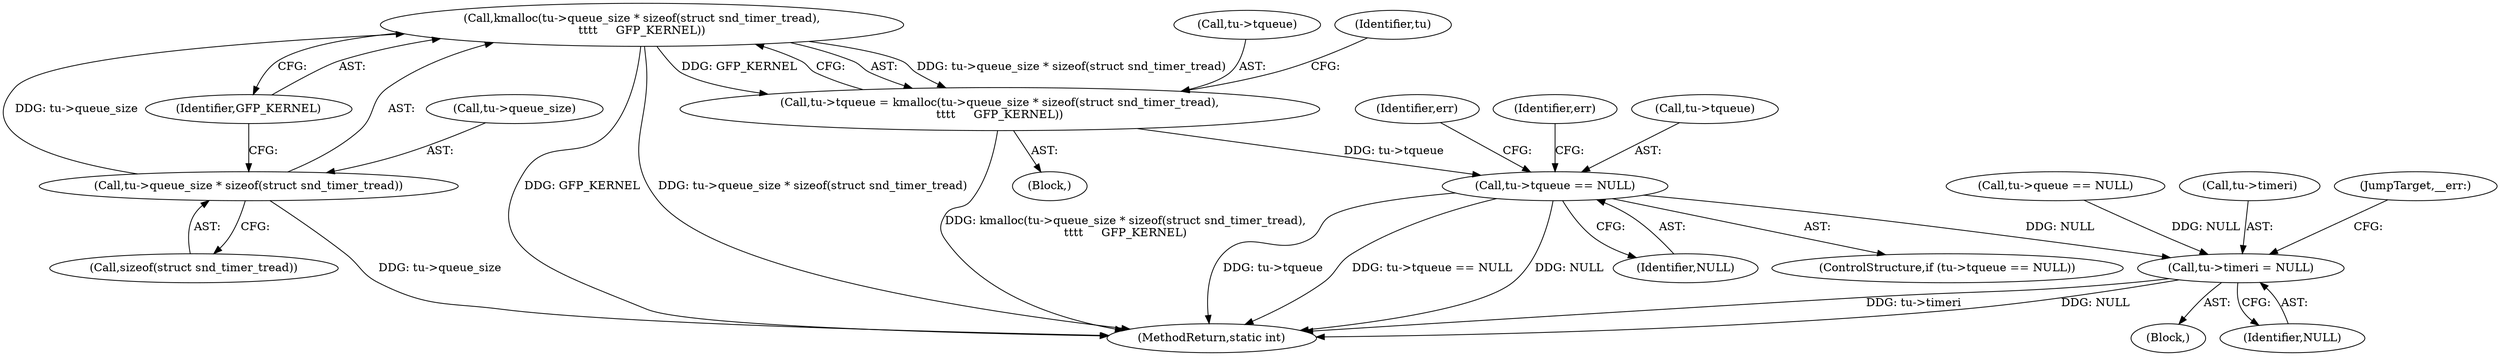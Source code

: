 digraph "0_linux_af368027a49a751d6ff4ee9e3f9961f35bb4fede_2@API" {
"1000211" [label="(Call,kmalloc(tu->queue_size * sizeof(struct snd_timer_tread),\n\t\t\t\t     GFP_KERNEL))"];
"1000212" [label="(Call,tu->queue_size * sizeof(struct snd_timer_tread))"];
"1000207" [label="(Call,tu->tqueue = kmalloc(tu->queue_size * sizeof(struct snd_timer_tread),\n\t\t\t\t     GFP_KERNEL))"];
"1000220" [label="(Call,tu->tqueue == NULL)"];
"1000262" [label="(Call,tu->timeri = NULL)"];
"1000219" [label="(ControlStructure,if (tu->tqueue == NULL))"];
"1000218" [label="(Identifier,GFP_KERNEL)"];
"1000255" [label="(Identifier,err)"];
"1000213" [label="(Call,tu->queue_size)"];
"1000211" [label="(Call,kmalloc(tu->queue_size * sizeof(struct snd_timer_tread),\n\t\t\t\t     GFP_KERNEL))"];
"1000207" [label="(Call,tu->tqueue = kmalloc(tu->queue_size * sizeof(struct snd_timer_tread),\n\t\t\t\t     GFP_KERNEL))"];
"1000216" [label="(Call,sizeof(struct snd_timer_tread))"];
"1000208" [label="(Call,tu->tqueue)"];
"1000307" [label="(MethodReturn,static int)"];
"1000244" [label="(Call,tu->queue == NULL)"];
"1000212" [label="(Call,tu->queue_size * sizeof(struct snd_timer_tread))"];
"1000266" [label="(Identifier,NULL)"];
"1000224" [label="(Identifier,NULL)"];
"1000262" [label="(Call,tu->timeri = NULL)"];
"1000263" [label="(Call,tu->timeri)"];
"1000206" [label="(Block,)"];
"1000220" [label="(Call,tu->tqueue == NULL)"];
"1000226" [label="(Identifier,err)"];
"1000222" [label="(Identifier,tu)"];
"1000304" [label="(JumpTarget,__err:)"];
"1000257" [label="(Block,)"];
"1000221" [label="(Call,tu->tqueue)"];
"1000211" -> "1000207"  [label="AST: "];
"1000211" -> "1000218"  [label="CFG: "];
"1000212" -> "1000211"  [label="AST: "];
"1000218" -> "1000211"  [label="AST: "];
"1000207" -> "1000211"  [label="CFG: "];
"1000211" -> "1000307"  [label="DDG: GFP_KERNEL"];
"1000211" -> "1000307"  [label="DDG: tu->queue_size * sizeof(struct snd_timer_tread)"];
"1000211" -> "1000207"  [label="DDG: tu->queue_size * sizeof(struct snd_timer_tread)"];
"1000211" -> "1000207"  [label="DDG: GFP_KERNEL"];
"1000212" -> "1000211"  [label="DDG: tu->queue_size"];
"1000212" -> "1000216"  [label="CFG: "];
"1000213" -> "1000212"  [label="AST: "];
"1000216" -> "1000212"  [label="AST: "];
"1000218" -> "1000212"  [label="CFG: "];
"1000212" -> "1000307"  [label="DDG: tu->queue_size"];
"1000207" -> "1000206"  [label="AST: "];
"1000208" -> "1000207"  [label="AST: "];
"1000222" -> "1000207"  [label="CFG: "];
"1000207" -> "1000307"  [label="DDG: kmalloc(tu->queue_size * sizeof(struct snd_timer_tread),\n\t\t\t\t     GFP_KERNEL)"];
"1000207" -> "1000220"  [label="DDG: tu->tqueue"];
"1000220" -> "1000219"  [label="AST: "];
"1000220" -> "1000224"  [label="CFG: "];
"1000221" -> "1000220"  [label="AST: "];
"1000224" -> "1000220"  [label="AST: "];
"1000226" -> "1000220"  [label="CFG: "];
"1000255" -> "1000220"  [label="CFG: "];
"1000220" -> "1000307"  [label="DDG: tu->tqueue"];
"1000220" -> "1000307"  [label="DDG: tu->tqueue == NULL"];
"1000220" -> "1000307"  [label="DDG: NULL"];
"1000220" -> "1000262"  [label="DDG: NULL"];
"1000262" -> "1000257"  [label="AST: "];
"1000262" -> "1000266"  [label="CFG: "];
"1000263" -> "1000262"  [label="AST: "];
"1000266" -> "1000262"  [label="AST: "];
"1000304" -> "1000262"  [label="CFG: "];
"1000262" -> "1000307"  [label="DDG: tu->timeri"];
"1000262" -> "1000307"  [label="DDG: NULL"];
"1000244" -> "1000262"  [label="DDG: NULL"];
}
